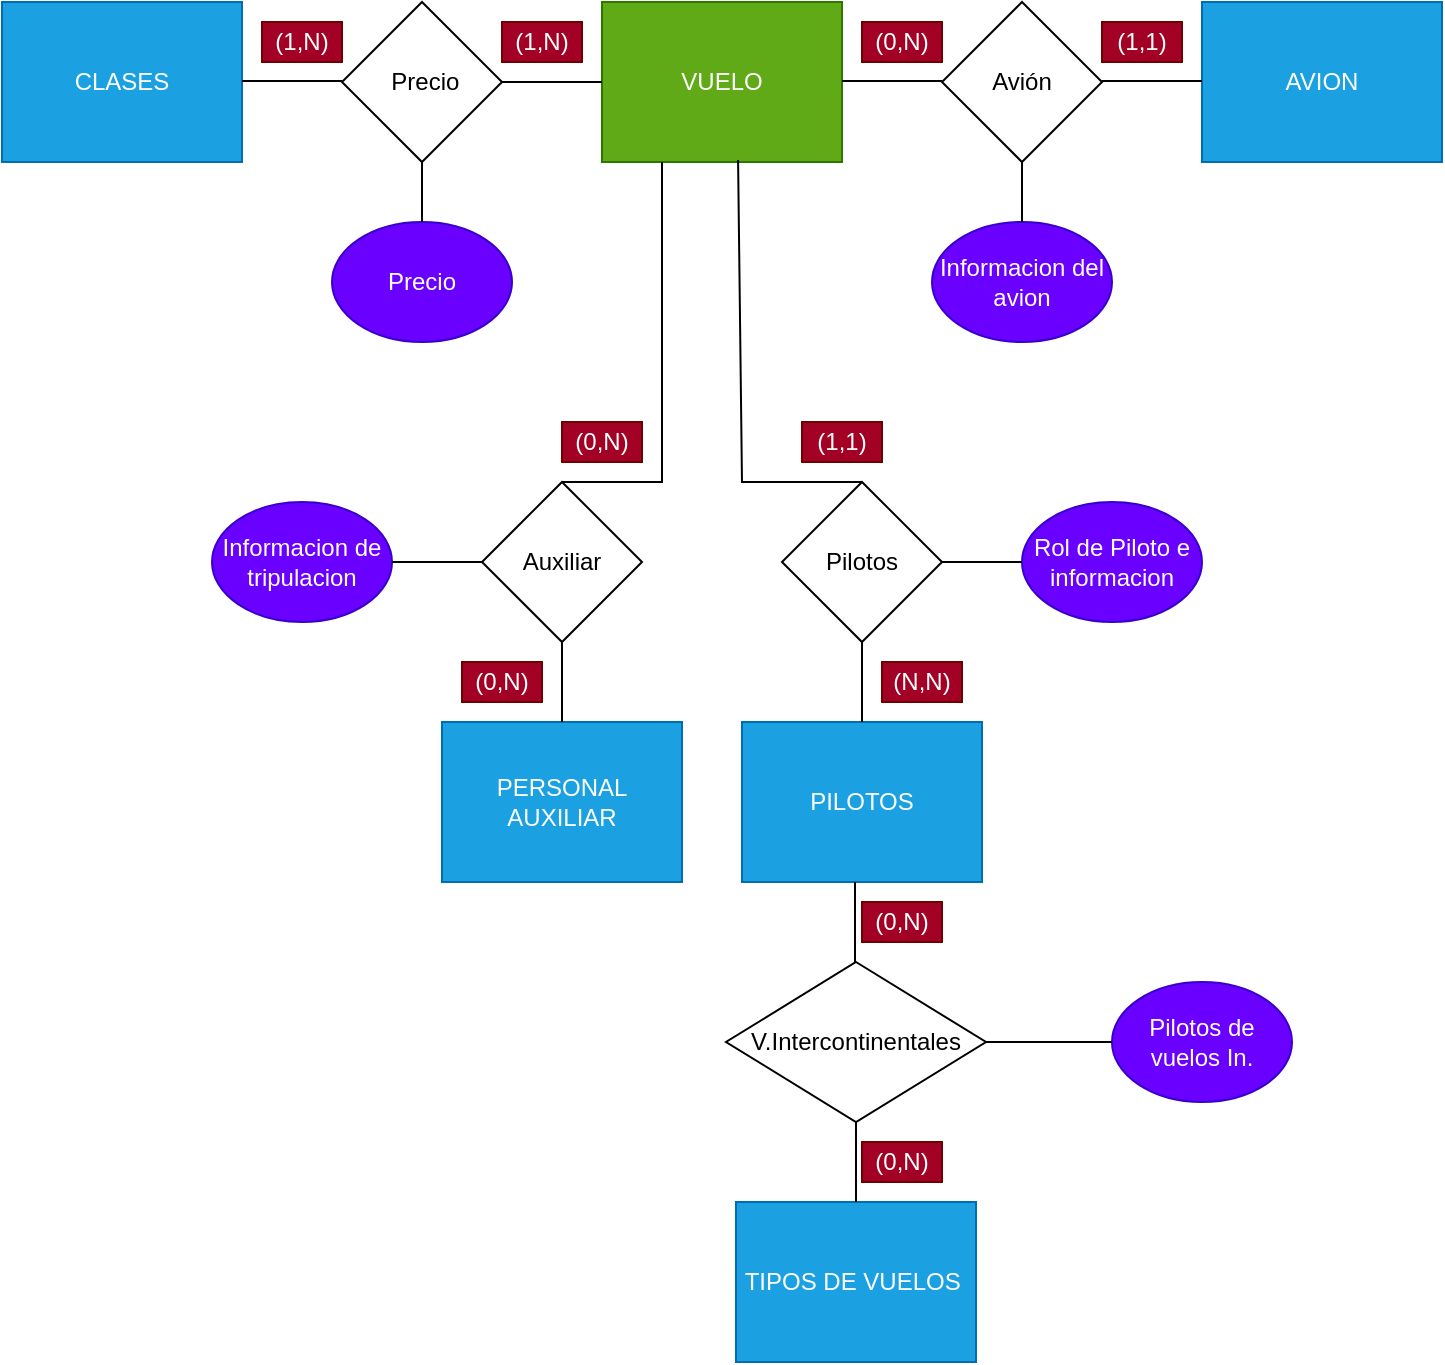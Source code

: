 <mxfile version="26.2.2">
  <diagram name="Página-1" id="0Dvh5Fi93QaTlKk6Al2D">
    <mxGraphModel dx="808" dy="935" grid="1" gridSize="10" guides="1" tooltips="1" connect="1" arrows="1" fold="1" page="1" pageScale="1" pageWidth="827" pageHeight="1169" math="0" shadow="0">
      <root>
        <mxCell id="0" />
        <mxCell id="1" parent="0" />
        <mxCell id="EA3txA7ecsVwrsRljr1N-1" value="VUELO" style="rounded=0;whiteSpace=wrap;html=1;fillColor=#60a917;fontColor=#ffffff;strokeColor=#2D7600;" vertex="1" parent="1">
          <mxGeometry x="340" y="40" width="120" height="80" as="geometry" />
        </mxCell>
        <mxCell id="EA3txA7ecsVwrsRljr1N-2" value="&amp;nbsp;Precio" style="rhombus;whiteSpace=wrap;html=1;" vertex="1" parent="1">
          <mxGeometry x="210" y="40" width="80" height="80" as="geometry" />
        </mxCell>
        <mxCell id="EA3txA7ecsVwrsRljr1N-3" value="" style="endArrow=none;html=1;rounded=0;entryX=0;entryY=0.5;entryDx=0;entryDy=0;exitX=1;exitY=0.5;exitDx=0;exitDy=0;" edge="1" parent="1" source="EA3txA7ecsVwrsRljr1N-2" target="EA3txA7ecsVwrsRljr1N-1">
          <mxGeometry width="50" height="50" relative="1" as="geometry">
            <mxPoint x="260" y="160" as="sourcePoint" />
            <mxPoint x="310" y="110" as="targetPoint" />
          </mxGeometry>
        </mxCell>
        <mxCell id="EA3txA7ecsVwrsRljr1N-4" value="CLASES" style="rounded=0;whiteSpace=wrap;html=1;fillColor=#1ba1e2;fontColor=#ffffff;strokeColor=#006EAF;" vertex="1" parent="1">
          <mxGeometry x="40" y="40" width="120" height="80" as="geometry" />
        </mxCell>
        <mxCell id="EA3txA7ecsVwrsRljr1N-5" value="" style="endArrow=none;html=1;rounded=0;entryX=0;entryY=0.5;entryDx=0;entryDy=0;exitX=1;exitY=0.5;exitDx=0;exitDy=0;" edge="1" parent="1">
          <mxGeometry width="50" height="50" relative="1" as="geometry">
            <mxPoint x="160" y="79.5" as="sourcePoint" />
            <mxPoint x="210" y="79.5" as="targetPoint" />
          </mxGeometry>
        </mxCell>
        <mxCell id="EA3txA7ecsVwrsRljr1N-6" value="(1,N)" style="rounded=0;whiteSpace=wrap;html=1;fillColor=#a20025;fontColor=#ffffff;strokeColor=#6F0000;" vertex="1" parent="1">
          <mxGeometry x="170" y="50" width="40" height="20" as="geometry" />
        </mxCell>
        <mxCell id="EA3txA7ecsVwrsRljr1N-7" value="(1,N)" style="rounded=0;whiteSpace=wrap;html=1;fillColor=#a20025;fontColor=#ffffff;strokeColor=#6F0000;" vertex="1" parent="1">
          <mxGeometry x="290" y="50" width="40" height="20" as="geometry" />
        </mxCell>
        <mxCell id="EA3txA7ecsVwrsRljr1N-8" value="AVION" style="rounded=0;whiteSpace=wrap;html=1;fillColor=#1ba1e2;fontColor=#ffffff;strokeColor=#006EAF;" vertex="1" parent="1">
          <mxGeometry x="640" y="40" width="120" height="80" as="geometry" />
        </mxCell>
        <mxCell id="EA3txA7ecsVwrsRljr1N-9" value="Avión" style="rhombus;whiteSpace=wrap;html=1;" vertex="1" parent="1">
          <mxGeometry x="510" y="40" width="80" height="80" as="geometry" />
        </mxCell>
        <mxCell id="EA3txA7ecsVwrsRljr1N-10" value="" style="endArrow=none;html=1;rounded=0;entryX=0;entryY=0.5;entryDx=0;entryDy=0;exitX=1;exitY=0.5;exitDx=0;exitDy=0;" edge="1" parent="1">
          <mxGeometry width="50" height="50" relative="1" as="geometry">
            <mxPoint x="590" y="79.5" as="sourcePoint" />
            <mxPoint x="640" y="79.5" as="targetPoint" />
          </mxGeometry>
        </mxCell>
        <mxCell id="EA3txA7ecsVwrsRljr1N-11" value="" style="endArrow=none;html=1;rounded=0;entryX=0;entryY=0.5;entryDx=0;entryDy=0;exitX=1;exitY=0.5;exitDx=0;exitDy=0;" edge="1" parent="1">
          <mxGeometry width="50" height="50" relative="1" as="geometry">
            <mxPoint x="460" y="79.5" as="sourcePoint" />
            <mxPoint x="510" y="79.5" as="targetPoint" />
          </mxGeometry>
        </mxCell>
        <mxCell id="EA3txA7ecsVwrsRljr1N-12" value="(1,1)" style="rounded=0;whiteSpace=wrap;html=1;fillColor=#a20025;fontColor=#ffffff;strokeColor=#6F0000;" vertex="1" parent="1">
          <mxGeometry x="590" y="50" width="40" height="20" as="geometry" />
        </mxCell>
        <mxCell id="EA3txA7ecsVwrsRljr1N-13" value="(0,N)" style="rounded=0;whiteSpace=wrap;html=1;fillColor=#a20025;fontColor=#ffffff;strokeColor=#6F0000;" vertex="1" parent="1">
          <mxGeometry x="470" y="50" width="40" height="20" as="geometry" />
        </mxCell>
        <mxCell id="EA3txA7ecsVwrsRljr1N-14" value="PILOTOS" style="rounded=0;whiteSpace=wrap;html=1;fillColor=#1ba1e2;fontColor=#ffffff;strokeColor=#006EAF;" vertex="1" parent="1">
          <mxGeometry x="410" y="400" width="120" height="80" as="geometry" />
        </mxCell>
        <mxCell id="EA3txA7ecsVwrsRljr1N-15" value="Pilotos" style="rhombus;whiteSpace=wrap;html=1;" vertex="1" parent="1">
          <mxGeometry x="430" y="280" width="80" height="80" as="geometry" />
        </mxCell>
        <mxCell id="EA3txA7ecsVwrsRljr1N-16" value="" style="endArrow=none;html=1;rounded=0;exitX=0.5;exitY=0;exitDx=0;exitDy=0;entryX=0.567;entryY=0.988;entryDx=0;entryDy=0;entryPerimeter=0;" edge="1" parent="1" source="EA3txA7ecsVwrsRljr1N-15" target="EA3txA7ecsVwrsRljr1N-1">
          <mxGeometry width="50" height="50" relative="1" as="geometry">
            <mxPoint x="350" y="290" as="sourcePoint" />
            <mxPoint x="400" y="240" as="targetPoint" />
            <Array as="points">
              <mxPoint x="410" y="280" />
            </Array>
          </mxGeometry>
        </mxCell>
        <mxCell id="EA3txA7ecsVwrsRljr1N-17" value="" style="endArrow=none;html=1;rounded=0;exitX=0.5;exitY=0;exitDx=0;exitDy=0;entryX=0.5;entryY=1;entryDx=0;entryDy=0;" edge="1" parent="1" source="EA3txA7ecsVwrsRljr1N-14" target="EA3txA7ecsVwrsRljr1N-15">
          <mxGeometry width="50" height="50" relative="1" as="geometry">
            <mxPoint x="350" y="410" as="sourcePoint" />
            <mxPoint x="400" y="360" as="targetPoint" />
          </mxGeometry>
        </mxCell>
        <mxCell id="EA3txA7ecsVwrsRljr1N-18" value="(1,1)" style="rounded=0;whiteSpace=wrap;html=1;fillColor=#a20025;fontColor=#ffffff;strokeColor=#6F0000;" vertex="1" parent="1">
          <mxGeometry x="440" y="250" width="40" height="20" as="geometry" />
        </mxCell>
        <mxCell id="EA3txA7ecsVwrsRljr1N-19" value="(N,N)" style="rounded=0;whiteSpace=wrap;html=1;fillColor=#a20025;fontColor=#ffffff;strokeColor=#6F0000;" vertex="1" parent="1">
          <mxGeometry x="480" y="370" width="40" height="20" as="geometry" />
        </mxCell>
        <mxCell id="EA3txA7ecsVwrsRljr1N-20" value="PERSONAL AUXILIAR" style="rounded=0;whiteSpace=wrap;html=1;fillColor=#1ba1e2;fontColor=#ffffff;strokeColor=#006EAF;" vertex="1" parent="1">
          <mxGeometry x="260" y="400" width="120" height="80" as="geometry" />
        </mxCell>
        <mxCell id="EA3txA7ecsVwrsRljr1N-21" value="Auxiliar" style="rhombus;whiteSpace=wrap;html=1;" vertex="1" parent="1">
          <mxGeometry x="280" y="280" width="80" height="80" as="geometry" />
        </mxCell>
        <mxCell id="EA3txA7ecsVwrsRljr1N-22" value="" style="endArrow=none;html=1;rounded=0;entryX=0.5;entryY=1;entryDx=0;entryDy=0;exitX=0.5;exitY=0;exitDx=0;exitDy=0;" edge="1" parent="1" source="EA3txA7ecsVwrsRljr1N-20" target="EA3txA7ecsVwrsRljr1N-21">
          <mxGeometry width="50" height="50" relative="1" as="geometry">
            <mxPoint x="160" y="440" as="sourcePoint" />
            <mxPoint x="210" y="390" as="targetPoint" />
          </mxGeometry>
        </mxCell>
        <mxCell id="EA3txA7ecsVwrsRljr1N-24" value="(0,N)" style="rounded=0;whiteSpace=wrap;html=1;fillColor=#a20025;fontColor=#ffffff;strokeColor=#6F0000;" vertex="1" parent="1">
          <mxGeometry x="320" y="250" width="40" height="20" as="geometry" />
        </mxCell>
        <mxCell id="EA3txA7ecsVwrsRljr1N-25" value="(0,N)" style="rounded=0;whiteSpace=wrap;html=1;fillColor=#a20025;fontColor=#ffffff;strokeColor=#6F0000;" vertex="1" parent="1">
          <mxGeometry x="270" y="370" width="40" height="20" as="geometry" />
        </mxCell>
        <mxCell id="EA3txA7ecsVwrsRljr1N-26" value="" style="endArrow=none;html=1;rounded=0;exitX=0.5;exitY=0;exitDx=0;exitDy=0;entryX=0.25;entryY=1;entryDx=0;entryDy=0;" edge="1" parent="1" source="EA3txA7ecsVwrsRljr1N-21" target="EA3txA7ecsVwrsRljr1N-1">
          <mxGeometry width="50" height="50" relative="1" as="geometry">
            <mxPoint x="350" y="290" as="sourcePoint" />
            <mxPoint x="400" y="240" as="targetPoint" />
            <Array as="points">
              <mxPoint x="370" y="280" />
            </Array>
          </mxGeometry>
        </mxCell>
        <mxCell id="EA3txA7ecsVwrsRljr1N-33" value="TIPOS DE VUELOS&amp;nbsp;" style="rounded=0;whiteSpace=wrap;html=1;fillColor=#1ba1e2;fontColor=#ffffff;strokeColor=#006EAF;" vertex="1" parent="1">
          <mxGeometry x="407" y="640" width="120" height="80" as="geometry" />
        </mxCell>
        <mxCell id="EA3txA7ecsVwrsRljr1N-34" value="V.Intercontinentales" style="rhombus;whiteSpace=wrap;html=1;" vertex="1" parent="1">
          <mxGeometry x="402" y="520" width="130" height="80" as="geometry" />
        </mxCell>
        <mxCell id="EA3txA7ecsVwrsRljr1N-35" value="" style="endArrow=none;html=1;rounded=0;exitX=0.5;exitY=0;exitDx=0;exitDy=0;entryX=0.5;entryY=1;entryDx=0;entryDy=0;" edge="1" parent="1" source="EA3txA7ecsVwrsRljr1N-33" target="EA3txA7ecsVwrsRljr1N-34">
          <mxGeometry width="50" height="50" relative="1" as="geometry">
            <mxPoint x="464.5" y="625" as="sourcePoint" />
            <mxPoint x="465" y="590" as="targetPoint" />
          </mxGeometry>
        </mxCell>
        <mxCell id="EA3txA7ecsVwrsRljr1N-37" value="" style="endArrow=none;html=1;rounded=0;exitX=0.5;exitY=0;exitDx=0;exitDy=0;entryX=0.5;entryY=1;entryDx=0;entryDy=0;" edge="1" parent="1">
          <mxGeometry width="50" height="50" relative="1" as="geometry">
            <mxPoint x="466.5" y="520" as="sourcePoint" />
            <mxPoint x="466.5" y="480" as="targetPoint" />
          </mxGeometry>
        </mxCell>
        <mxCell id="EA3txA7ecsVwrsRljr1N-38" value="(0,N)" style="rounded=0;whiteSpace=wrap;html=1;fillColor=#a20025;fontColor=#ffffff;strokeColor=#6F0000;" vertex="1" parent="1">
          <mxGeometry x="470" y="490" width="40" height="20" as="geometry" />
        </mxCell>
        <mxCell id="EA3txA7ecsVwrsRljr1N-39" value="(0,N)" style="rounded=0;whiteSpace=wrap;html=1;fillColor=#a20025;fontColor=#ffffff;strokeColor=#6F0000;" vertex="1" parent="1">
          <mxGeometry x="470" y="610" width="40" height="20" as="geometry" />
        </mxCell>
        <mxCell id="EA3txA7ecsVwrsRljr1N-40" value="Rol de Piloto e informacion" style="ellipse;whiteSpace=wrap;html=1;fillColor=#6a00ff;fontColor=#ffffff;strokeColor=#3700CC;" vertex="1" parent="1">
          <mxGeometry x="550" y="290" width="90" height="60" as="geometry" />
        </mxCell>
        <mxCell id="EA3txA7ecsVwrsRljr1N-41" value="" style="endArrow=none;html=1;rounded=0;entryX=0;entryY=0.5;entryDx=0;entryDy=0;" edge="1" parent="1" target="EA3txA7ecsVwrsRljr1N-40">
          <mxGeometry width="50" height="50" relative="1" as="geometry">
            <mxPoint x="510" y="320" as="sourcePoint" />
            <mxPoint x="560" y="270" as="targetPoint" />
          </mxGeometry>
        </mxCell>
        <mxCell id="EA3txA7ecsVwrsRljr1N-44" value="Precio" style="ellipse;whiteSpace=wrap;html=1;fillColor=#6a00ff;fontColor=#ffffff;strokeColor=#3700CC;" vertex="1" parent="1">
          <mxGeometry x="205" y="150" width="90" height="60" as="geometry" />
        </mxCell>
        <mxCell id="EA3txA7ecsVwrsRljr1N-45" value="" style="endArrow=none;html=1;rounded=0;exitX=0.5;exitY=0;exitDx=0;exitDy=0;" edge="1" parent="1" source="EA3txA7ecsVwrsRljr1N-44">
          <mxGeometry width="50" height="50" relative="1" as="geometry">
            <mxPoint x="200" y="170" as="sourcePoint" />
            <mxPoint x="250" y="120" as="targetPoint" />
          </mxGeometry>
        </mxCell>
        <mxCell id="EA3txA7ecsVwrsRljr1N-46" value="Informacion del avion" style="ellipse;whiteSpace=wrap;html=1;fillColor=#6a00ff;fontColor=#ffffff;strokeColor=#3700CC;" vertex="1" parent="1">
          <mxGeometry x="505" y="150" width="90" height="60" as="geometry" />
        </mxCell>
        <mxCell id="EA3txA7ecsVwrsRljr1N-47" value="" style="endArrow=none;html=1;rounded=0;exitX=0.5;exitY=0;exitDx=0;exitDy=0;" edge="1" parent="1" source="EA3txA7ecsVwrsRljr1N-46">
          <mxGeometry width="50" height="50" relative="1" as="geometry">
            <mxPoint x="500" y="170" as="sourcePoint" />
            <mxPoint x="550" y="120" as="targetPoint" />
          </mxGeometry>
        </mxCell>
        <mxCell id="EA3txA7ecsVwrsRljr1N-48" value="Informacion de tripulacion" style="ellipse;whiteSpace=wrap;html=1;fillColor=#6a00ff;fontColor=#ffffff;strokeColor=#3700CC;" vertex="1" parent="1">
          <mxGeometry x="145" y="290" width="90" height="60" as="geometry" />
        </mxCell>
        <mxCell id="EA3txA7ecsVwrsRljr1N-49" value="" style="endArrow=none;html=1;rounded=0;exitX=1;exitY=0.5;exitDx=0;exitDy=0;" edge="1" parent="1" source="EA3txA7ecsVwrsRljr1N-48">
          <mxGeometry width="50" height="50" relative="1" as="geometry">
            <mxPoint x="230" y="370" as="sourcePoint" />
            <mxPoint x="280" y="320" as="targetPoint" />
          </mxGeometry>
        </mxCell>
        <mxCell id="EA3txA7ecsVwrsRljr1N-50" value="Pilotos de vuelos In." style="ellipse;whiteSpace=wrap;html=1;fillColor=#6a00ff;fontColor=#ffffff;strokeColor=#3700CC;" vertex="1" parent="1">
          <mxGeometry x="595" y="530" width="90" height="60" as="geometry" />
        </mxCell>
        <mxCell id="EA3txA7ecsVwrsRljr1N-51" value="" style="endArrow=none;html=1;rounded=0;exitX=1;exitY=0.5;exitDx=0;exitDy=0;" edge="1" parent="1" source="EA3txA7ecsVwrsRljr1N-34">
          <mxGeometry width="50" height="50" relative="1" as="geometry">
            <mxPoint x="545" y="610" as="sourcePoint" />
            <mxPoint x="595" y="560" as="targetPoint" />
          </mxGeometry>
        </mxCell>
      </root>
    </mxGraphModel>
  </diagram>
</mxfile>
